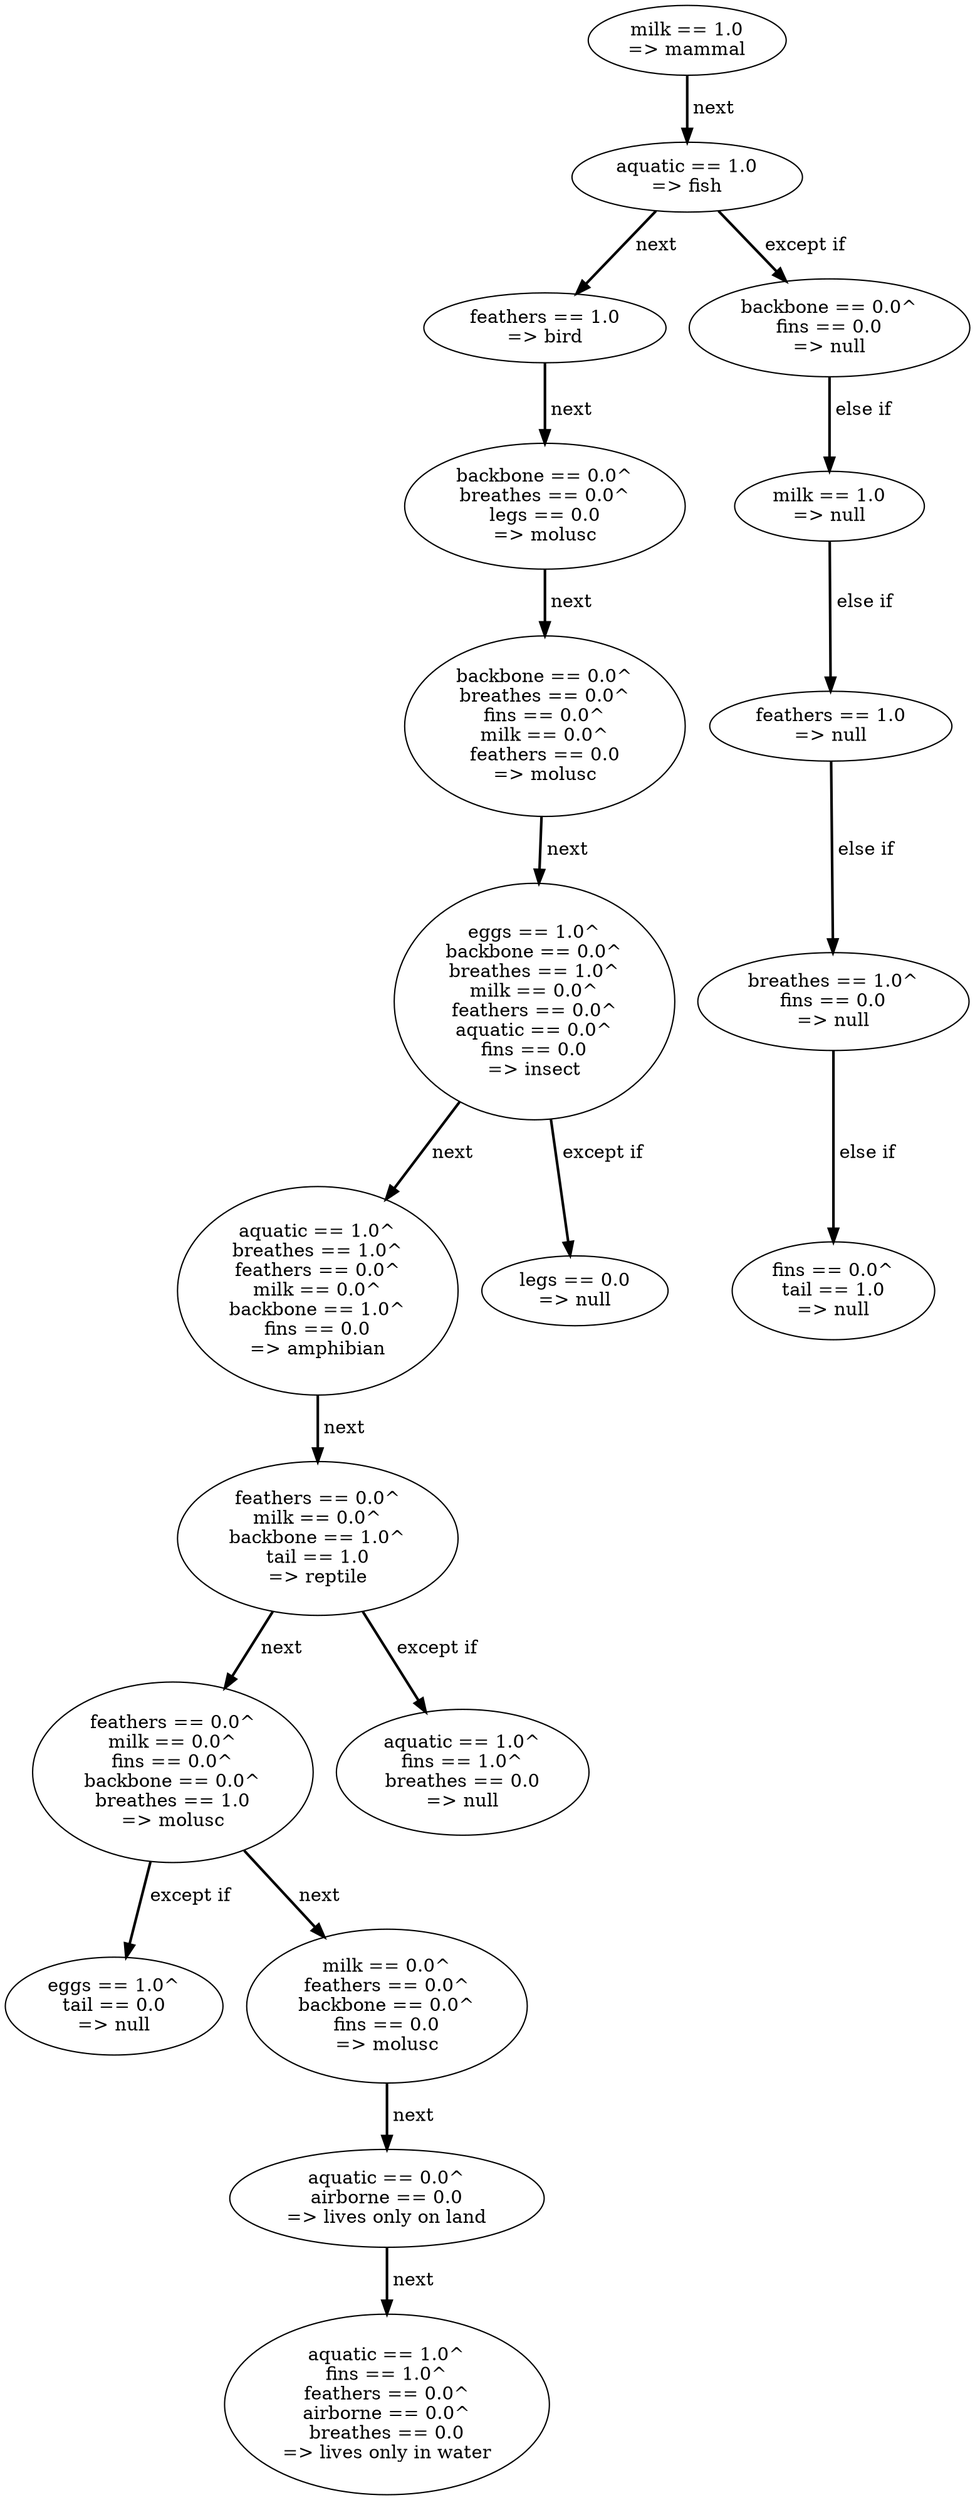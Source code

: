 digraph tree {
    "milk == 1.0
=> mammal";
    "aquatic == 1.0
=> fish";
    "feathers == 1.0
=> bird";
    "backbone == 0.0^
breathes == 0.0^
legs == 0.0
=> molusc";
    "backbone == 0.0^
breathes == 0.0^
fins == 0.0^
milk == 0.0^
feathers == 0.0
=> molusc";
    "eggs == 1.0^
backbone == 0.0^
breathes == 1.0^
milk == 0.0^
feathers == 0.0^
aquatic == 0.0^
fins == 0.0
=> insect";
    "aquatic == 1.0^
breathes == 1.0^
feathers == 0.0^
milk == 0.0^
backbone == 1.0^
fins == 0.0
=> amphibian";
    "feathers == 0.0^
milk == 0.0^
backbone == 1.0^
tail == 1.0
=> reptile";
    "feathers == 0.0^
milk == 0.0^
fins == 0.0^
backbone == 0.0^
breathes == 1.0
=> molusc";
    "eggs == 1.0^
tail == 0.0
=> null";
    "milk == 0.0^
feathers == 0.0^
backbone == 0.0^
fins == 0.0
=> molusc";
    "aquatic == 0.0^
airborne == 0.0
=> lives only on land";
    "aquatic == 1.0^
fins == 1.0^
feathers == 0.0^
airborne == 0.0^
breathes == 0.0
=> lives only in water";
    "aquatic == 1.0^
fins == 1.0^
breathes == 0.0
=> null";
    "legs == 0.0
=> null";
    "backbone == 0.0^
fins == 0.0
=> null";
    "milk == 1.0
=> null";
    "feathers == 1.0
=> null";
    "breathes == 1.0^
fins == 0.0
=> null";
    "fins == 0.0^
tail == 1.0
=> null";
    "milk == 1.0
=> mammal" -> "aquatic == 1.0
=> fish" [style="bold", label=" next"];
    "aquatic == 1.0
=> fish" -> "feathers == 1.0
=> bird" [style="bold", label=" next"];
    "aquatic == 1.0
=> fish" -> "backbone == 0.0^
fins == 0.0
=> null" [style="bold", label=" except if"];
    "feathers == 1.0
=> bird" -> "backbone == 0.0^
breathes == 0.0^
legs == 0.0
=> molusc" [style="bold", label=" next"];
    "backbone == 0.0^
breathes == 0.0^
legs == 0.0
=> molusc" -> "backbone == 0.0^
breathes == 0.0^
fins == 0.0^
milk == 0.0^
feathers == 0.0
=> molusc" [style="bold", label=" next"];
    "backbone == 0.0^
breathes == 0.0^
fins == 0.0^
milk == 0.0^
feathers == 0.0
=> molusc" -> "eggs == 1.0^
backbone == 0.0^
breathes == 1.0^
milk == 0.0^
feathers == 0.0^
aquatic == 0.0^
fins == 0.0
=> insect" [style="bold", label=" next"];
    "eggs == 1.0^
backbone == 0.0^
breathes == 1.0^
milk == 0.0^
feathers == 0.0^
aquatic == 0.0^
fins == 0.0
=> insect" -> "aquatic == 1.0^
breathes == 1.0^
feathers == 0.0^
milk == 0.0^
backbone == 1.0^
fins == 0.0
=> amphibian" [style="bold", label=" next"];
    "eggs == 1.0^
backbone == 0.0^
breathes == 1.0^
milk == 0.0^
feathers == 0.0^
aquatic == 0.0^
fins == 0.0
=> insect" -> "legs == 0.0
=> null" [style="bold", label=" except if"];
    "aquatic == 1.0^
breathes == 1.0^
feathers == 0.0^
milk == 0.0^
backbone == 1.0^
fins == 0.0
=> amphibian" -> "feathers == 0.0^
milk == 0.0^
backbone == 1.0^
tail == 1.0
=> reptile" [style="bold", label=" next"];
    "feathers == 0.0^
milk == 0.0^
backbone == 1.0^
tail == 1.0
=> reptile" -> "feathers == 0.0^
milk == 0.0^
fins == 0.0^
backbone == 0.0^
breathes == 1.0
=> molusc" [style="bold", label=" next"];
    "feathers == 0.0^
milk == 0.0^
backbone == 1.0^
tail == 1.0
=> reptile" -> "aquatic == 1.0^
fins == 1.0^
breathes == 0.0
=> null" [style="bold", label=" except if"];
    "feathers == 0.0^
milk == 0.0^
fins == 0.0^
backbone == 0.0^
breathes == 1.0
=> molusc" -> "eggs == 1.0^
tail == 0.0
=> null" [style="bold", label=" except if"];
    "feathers == 0.0^
milk == 0.0^
fins == 0.0^
backbone == 0.0^
breathes == 1.0
=> molusc" -> "milk == 0.0^
feathers == 0.0^
backbone == 0.0^
fins == 0.0
=> molusc" [style="bold", label=" next"];
    "milk == 0.0^
feathers == 0.0^
backbone == 0.0^
fins == 0.0
=> molusc" -> "aquatic == 0.0^
airborne == 0.0
=> lives only on land" [style="bold", label=" next"];
    "aquatic == 0.0^
airborne == 0.0
=> lives only on land" -> "aquatic == 1.0^
fins == 1.0^
feathers == 0.0^
airborne == 0.0^
breathes == 0.0
=> lives only in water" [style="bold", label=" next"];
    "backbone == 0.0^
fins == 0.0
=> null" -> "milk == 1.0
=> null" [style="bold", label=" else if"];
    "milk == 1.0
=> null" -> "feathers == 1.0
=> null" [style="bold", label=" else if"];
    "feathers == 1.0
=> null" -> "breathes == 1.0^
fins == 0.0
=> null" [style="bold", label=" else if"];
    "breathes == 1.0^
fins == 0.0
=> null" -> "fins == 0.0^
tail == 1.0
=> null" [style="bold", label=" else if"];
}
